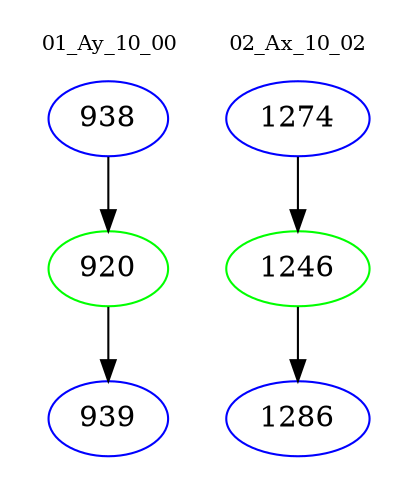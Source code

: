 digraph{
subgraph cluster_0 {
color = white
label = "01_Ay_10_00";
fontsize=10;
T0_938 [label="938", color="blue"]
T0_938 -> T0_920 [color="black"]
T0_920 [label="920", color="green"]
T0_920 -> T0_939 [color="black"]
T0_939 [label="939", color="blue"]
}
subgraph cluster_1 {
color = white
label = "02_Ax_10_02";
fontsize=10;
T1_1274 [label="1274", color="blue"]
T1_1274 -> T1_1246 [color="black"]
T1_1246 [label="1246", color="green"]
T1_1246 -> T1_1286 [color="black"]
T1_1286 [label="1286", color="blue"]
}
}
